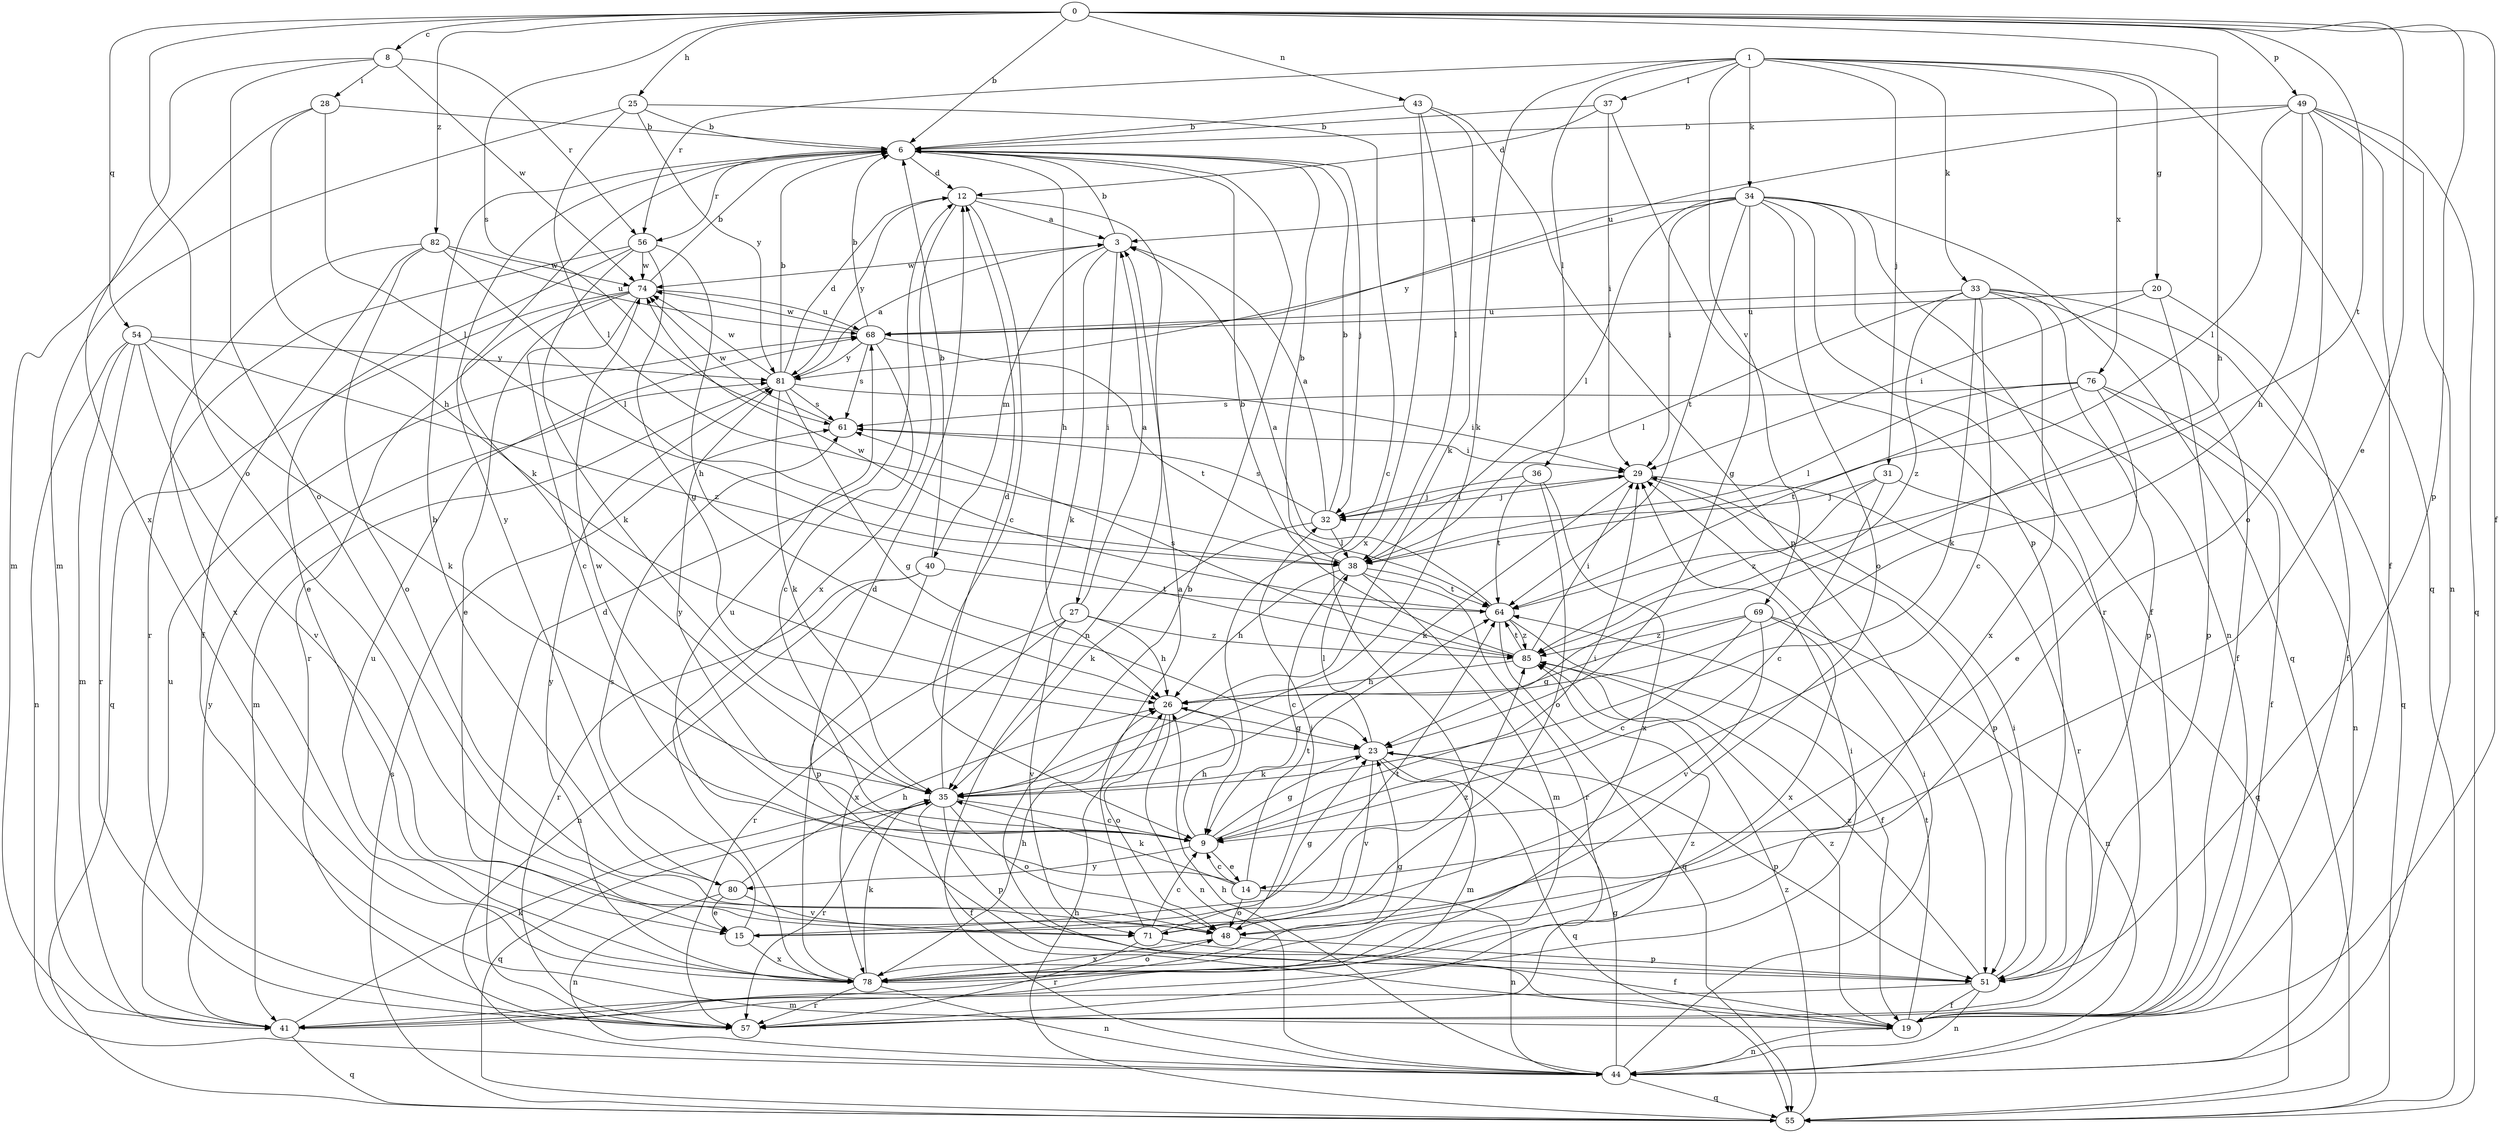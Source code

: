 strict digraph  {
0;
1;
3;
6;
8;
9;
12;
14;
15;
19;
20;
23;
25;
26;
27;
28;
29;
31;
32;
33;
34;
35;
36;
37;
38;
40;
41;
43;
44;
48;
49;
51;
54;
55;
56;
57;
61;
64;
68;
69;
71;
74;
76;
78;
80;
81;
82;
85;
0 -> 6  [label=b];
0 -> 8  [label=c];
0 -> 14  [label=e];
0 -> 19  [label=f];
0 -> 25  [label=h];
0 -> 26  [label=h];
0 -> 43  [label=n];
0 -> 48  [label=o];
0 -> 49  [label=p];
0 -> 51  [label=p];
0 -> 54  [label=q];
0 -> 61  [label=s];
0 -> 64  [label=t];
0 -> 82  [label=z];
1 -> 20  [label=g];
1 -> 31  [label=j];
1 -> 33  [label=k];
1 -> 34  [label=k];
1 -> 35  [label=k];
1 -> 36  [label=l];
1 -> 37  [label=l];
1 -> 55  [label=q];
1 -> 56  [label=r];
1 -> 69  [label=v];
1 -> 76  [label=x];
3 -> 6  [label=b];
3 -> 27  [label=i];
3 -> 35  [label=k];
3 -> 40  [label=m];
3 -> 74  [label=w];
6 -> 12  [label=d];
6 -> 26  [label=h];
6 -> 32  [label=j];
6 -> 35  [label=k];
6 -> 56  [label=r];
6 -> 80  [label=y];
8 -> 28  [label=i];
8 -> 48  [label=o];
8 -> 56  [label=r];
8 -> 74  [label=w];
8 -> 78  [label=x];
9 -> 14  [label=e];
9 -> 23  [label=g];
9 -> 26  [label=h];
9 -> 29  [label=i];
9 -> 74  [label=w];
9 -> 80  [label=y];
9 -> 81  [label=y];
12 -> 3  [label=a];
12 -> 9  [label=c];
12 -> 44  [label=n];
12 -> 78  [label=x];
12 -> 81  [label=y];
14 -> 9  [label=c];
14 -> 35  [label=k];
14 -> 44  [label=n];
14 -> 48  [label=o];
14 -> 64  [label=t];
14 -> 68  [label=u];
15 -> 61  [label=s];
15 -> 64  [label=t];
15 -> 78  [label=x];
15 -> 85  [label=z];
19 -> 6  [label=b];
19 -> 44  [label=n];
19 -> 64  [label=t];
19 -> 85  [label=z];
20 -> 19  [label=f];
20 -> 29  [label=i];
20 -> 51  [label=p];
20 -> 68  [label=u];
23 -> 35  [label=k];
23 -> 38  [label=l];
23 -> 41  [label=m];
23 -> 51  [label=p];
23 -> 55  [label=q];
23 -> 71  [label=v];
25 -> 6  [label=b];
25 -> 9  [label=c];
25 -> 38  [label=l];
25 -> 41  [label=m];
25 -> 81  [label=y];
26 -> 23  [label=g];
26 -> 44  [label=n];
26 -> 48  [label=o];
27 -> 3  [label=a];
27 -> 26  [label=h];
27 -> 57  [label=r];
27 -> 71  [label=v];
27 -> 78  [label=x];
27 -> 85  [label=z];
28 -> 6  [label=b];
28 -> 26  [label=h];
28 -> 38  [label=l];
28 -> 41  [label=m];
29 -> 32  [label=j];
29 -> 35  [label=k];
29 -> 51  [label=p];
29 -> 57  [label=r];
31 -> 9  [label=c];
31 -> 32  [label=j];
31 -> 55  [label=q];
31 -> 85  [label=z];
32 -> 3  [label=a];
32 -> 6  [label=b];
32 -> 29  [label=i];
32 -> 35  [label=k];
32 -> 38  [label=l];
32 -> 61  [label=s];
33 -> 9  [label=c];
33 -> 19  [label=f];
33 -> 35  [label=k];
33 -> 38  [label=l];
33 -> 51  [label=p];
33 -> 55  [label=q];
33 -> 68  [label=u];
33 -> 78  [label=x];
33 -> 85  [label=z];
34 -> 3  [label=a];
34 -> 19  [label=f];
34 -> 23  [label=g];
34 -> 29  [label=i];
34 -> 38  [label=l];
34 -> 44  [label=n];
34 -> 48  [label=o];
34 -> 55  [label=q];
34 -> 57  [label=r];
34 -> 64  [label=t];
34 -> 81  [label=y];
35 -> 9  [label=c];
35 -> 12  [label=d];
35 -> 19  [label=f];
35 -> 48  [label=o];
35 -> 51  [label=p];
35 -> 55  [label=q];
35 -> 57  [label=r];
36 -> 32  [label=j];
36 -> 48  [label=o];
36 -> 64  [label=t];
36 -> 78  [label=x];
37 -> 6  [label=b];
37 -> 12  [label=d];
37 -> 29  [label=i];
37 -> 51  [label=p];
38 -> 6  [label=b];
38 -> 9  [label=c];
38 -> 26  [label=h];
38 -> 41  [label=m];
38 -> 57  [label=r];
38 -> 64  [label=t];
40 -> 6  [label=b];
40 -> 44  [label=n];
40 -> 51  [label=p];
40 -> 57  [label=r];
40 -> 64  [label=t];
41 -> 29  [label=i];
41 -> 35  [label=k];
41 -> 55  [label=q];
41 -> 68  [label=u];
41 -> 81  [label=y];
43 -> 6  [label=b];
43 -> 35  [label=k];
43 -> 38  [label=l];
43 -> 51  [label=p];
43 -> 78  [label=x];
44 -> 23  [label=g];
44 -> 26  [label=h];
44 -> 29  [label=i];
44 -> 55  [label=q];
48 -> 32  [label=j];
48 -> 51  [label=p];
48 -> 78  [label=x];
49 -> 6  [label=b];
49 -> 19  [label=f];
49 -> 26  [label=h];
49 -> 38  [label=l];
49 -> 44  [label=n];
49 -> 48  [label=o];
49 -> 55  [label=q];
49 -> 68  [label=u];
51 -> 19  [label=f];
51 -> 29  [label=i];
51 -> 41  [label=m];
51 -> 44  [label=n];
51 -> 85  [label=z];
54 -> 35  [label=k];
54 -> 41  [label=m];
54 -> 44  [label=n];
54 -> 57  [label=r];
54 -> 71  [label=v];
54 -> 81  [label=y];
54 -> 85  [label=z];
55 -> 26  [label=h];
55 -> 61  [label=s];
55 -> 85  [label=z];
56 -> 15  [label=e];
56 -> 23  [label=g];
56 -> 26  [label=h];
56 -> 35  [label=k];
56 -> 57  [label=r];
56 -> 74  [label=w];
57 -> 12  [label=d];
57 -> 85  [label=z];
61 -> 29  [label=i];
61 -> 74  [label=w];
64 -> 3  [label=a];
64 -> 19  [label=f];
64 -> 55  [label=q];
64 -> 74  [label=w];
64 -> 85  [label=z];
68 -> 6  [label=b];
68 -> 9  [label=c];
68 -> 61  [label=s];
68 -> 64  [label=t];
68 -> 74  [label=w];
68 -> 81  [label=y];
69 -> 9  [label=c];
69 -> 23  [label=g];
69 -> 44  [label=n];
69 -> 71  [label=v];
69 -> 78  [label=x];
69 -> 85  [label=z];
71 -> 3  [label=a];
71 -> 9  [label=c];
71 -> 19  [label=f];
71 -> 23  [label=g];
71 -> 57  [label=r];
74 -> 6  [label=b];
74 -> 9  [label=c];
74 -> 15  [label=e];
74 -> 55  [label=q];
74 -> 57  [label=r];
74 -> 68  [label=u];
76 -> 15  [label=e];
76 -> 19  [label=f];
76 -> 38  [label=l];
76 -> 44  [label=n];
76 -> 61  [label=s];
76 -> 64  [label=t];
78 -> 12  [label=d];
78 -> 23  [label=g];
78 -> 26  [label=h];
78 -> 35  [label=k];
78 -> 44  [label=n];
78 -> 48  [label=o];
78 -> 57  [label=r];
78 -> 68  [label=u];
78 -> 81  [label=y];
80 -> 6  [label=b];
80 -> 15  [label=e];
80 -> 26  [label=h];
80 -> 44  [label=n];
80 -> 71  [label=v];
81 -> 3  [label=a];
81 -> 6  [label=b];
81 -> 12  [label=d];
81 -> 23  [label=g];
81 -> 29  [label=i];
81 -> 35  [label=k];
81 -> 41  [label=m];
81 -> 61  [label=s];
81 -> 74  [label=w];
82 -> 19  [label=f];
82 -> 38  [label=l];
82 -> 48  [label=o];
82 -> 68  [label=u];
82 -> 74  [label=w];
82 -> 78  [label=x];
85 -> 6  [label=b];
85 -> 26  [label=h];
85 -> 29  [label=i];
85 -> 61  [label=s];
85 -> 64  [label=t];
}
